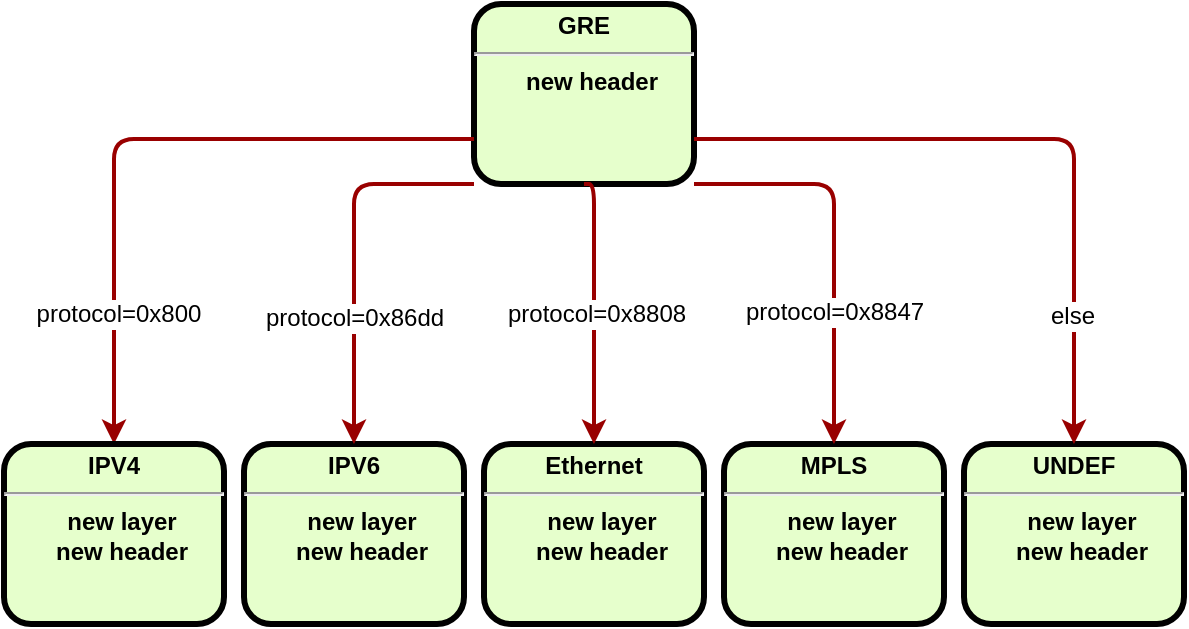 <mxfile version="12.4.7" type="device"><diagram name="Page-1" id="c7558073-3199-34d8-9f00-42111426c3f3"><mxGraphModel dx="1426" dy="658" grid="1" gridSize="10" guides="1" tooltips="1" connect="1" arrows="1" fold="1" page="1" pageScale="1" pageWidth="826" pageHeight="1169" background="#ffffff" math="0" shadow="0"><root><mxCell id="0"/><mxCell id="1" parent="0"/><mxCell id="11" value="&lt;p style=&quot;margin: 4px 0px 0px ; text-align: center&quot;&gt;GRE&lt;/p&gt;&lt;hr&gt;&lt;p style=&quot;margin: 0px ; margin-left: 8px&quot;&gt;&lt;span&gt;new header&lt;/span&gt;&lt;br&gt;&lt;/p&gt;" style="verticalAlign=middle;align=center;overflow=fill;fontSize=12;fontFamily=Helvetica;html=1;rounded=1;fontStyle=1;strokeWidth=3;fillColor=#E6FFCC" parent="1" vertex="1"><mxGeometry x="285.0" y="10" width="110" height="90" as="geometry"/></mxCell><mxCell id="E5p60dvam9qOuimB-l8L-191" value="" style="edgeStyle=elbowEdgeStyle;elbow=horizontal;strokeColor=#990000;strokeWidth=2;exitX=0;exitY=0.75;exitDx=0;exitDy=0;entryX=0.5;entryY=0;entryDx=0;entryDy=0;" parent="1" source="11" target="GrwmZyvemCsYMyXMBbtZ-13" edge="1"><mxGeometry width="100" height="100" relative="1" as="geometry"><mxPoint x="226.5" y="110" as="sourcePoint"/><mxPoint x="133" y="210" as="targetPoint"/><Array as="points"><mxPoint x="105" y="160"/><mxPoint x="95" y="160"/></Array></mxGeometry></mxCell><mxCell id="tusF6CUwy_5dS1aIZuoE-20" value="protocol=0x800" style="text;html=1;align=center;verticalAlign=middle;resizable=0;points=[];labelBackgroundColor=#ffffff;" vertex="1" connectable="0" parent="E5p60dvam9qOuimB-l8L-191"><mxGeometry x="0.608" y="2" relative="1" as="geometry"><mxPoint as="offset"/></mxGeometry></mxCell><mxCell id="tusF6CUwy_5dS1aIZuoE-18" style="edgeStyle=orthogonalEdgeStyle;rounded=0;orthogonalLoop=1;jettySize=auto;html=1;exitX=1;exitY=0.75;exitDx=0;exitDy=0;" edge="1" parent="1" source="GrwmZyvemCsYMyXMBbtZ-13"><mxGeometry relative="1" as="geometry"><mxPoint x="150" y="290" as="targetPoint"/></mxGeometry></mxCell><mxCell id="GrwmZyvemCsYMyXMBbtZ-13" value="&lt;p style=&quot;margin: 4px 0px 0px ; text-align: center&quot;&gt;IPV4&lt;/p&gt;&lt;hr&gt;&lt;p style=&quot;margin: 0px ; margin-left: 8px&quot;&gt;new layer&lt;/p&gt;&lt;p style=&quot;margin: 0px ; margin-left: 8px&quot;&gt;new header&lt;/p&gt;" style="verticalAlign=middle;align=center;overflow=fill;fontSize=12;fontFamily=Helvetica;html=1;rounded=1;fontStyle=1;strokeWidth=3;fillColor=#E6FFCC" parent="1" vertex="1"><mxGeometry x="50.0" y="230" width="110" height="90" as="geometry"/></mxCell><mxCell id="GrwmZyvemCsYMyXMBbtZ-14" value="&lt;p style=&quot;margin: 4px 0px 0px ; text-align: center&quot;&gt;UNDEF&lt;/p&gt;&lt;hr&gt;&lt;p style=&quot;margin: 0px ; margin-left: 8px&quot;&gt;&lt;span&gt;new layer&lt;/span&gt;&lt;/p&gt;&lt;p style=&quot;margin: 0px ; margin-left: 8px&quot;&gt;&lt;span&gt;new header&lt;/span&gt;&lt;br&gt;&lt;/p&gt;&lt;p style=&quot;margin: 0px ; margin-left: 8px&quot;&gt;&lt;br&gt;&lt;/p&gt;" style="verticalAlign=middle;align=center;overflow=fill;fontSize=12;fontFamily=Helvetica;html=1;rounded=1;fontStyle=1;strokeWidth=3;fillColor=#E6FFCC" parent="1" vertex="1"><mxGeometry x="530" y="230" width="110" height="90" as="geometry"/></mxCell><mxCell id="GrwmZyvemCsYMyXMBbtZ-15" value="" style="edgeStyle=elbowEdgeStyle;elbow=horizontal;strokeColor=#990000;strokeWidth=2;exitX=1;exitY=0.75;exitDx=0;exitDy=0;entryX=0.5;entryY=0;entryDx=0;entryDy=0;" parent="1" source="11" target="GrwmZyvemCsYMyXMBbtZ-14" edge="1"><mxGeometry width="100" height="100" relative="1" as="geometry"><mxPoint x="450" y="88" as="sourcePoint"/><mxPoint x="395" y="210" as="targetPoint"/><Array as="points"><mxPoint x="585" y="160"/></Array></mxGeometry></mxCell><mxCell id="tusF6CUwy_5dS1aIZuoE-23" value="else" style="text;html=1;align=center;verticalAlign=middle;resizable=0;points=[];labelBackgroundColor=#ffffff;" vertex="1" connectable="0" parent="GrwmZyvemCsYMyXMBbtZ-15"><mxGeometry x="0.626" y="-1" relative="1" as="geometry"><mxPoint as="offset"/></mxGeometry></mxCell><mxCell id="tusF6CUwy_5dS1aIZuoE-11" value="&lt;p style=&quot;margin: 4px 0px 0px ; text-align: center&quot;&gt;IPV6&lt;/p&gt;&lt;hr&gt;&lt;p style=&quot;margin: 0px ; margin-left: 8px&quot;&gt;new layer&lt;/p&gt;&lt;p style=&quot;margin: 0px ; margin-left: 8px&quot;&gt;new header&lt;/p&gt;" style="verticalAlign=middle;align=center;overflow=fill;fontSize=12;fontFamily=Helvetica;html=1;rounded=1;fontStyle=1;strokeWidth=3;fillColor=#E6FFCC" vertex="1" parent="1"><mxGeometry x="170.0" y="230" width="110" height="90" as="geometry"/></mxCell><mxCell id="tusF6CUwy_5dS1aIZuoE-12" value="&lt;p style=&quot;margin: 4px 0px 0px ; text-align: center&quot;&gt;MPLS&lt;/p&gt;&lt;hr&gt;&lt;p style=&quot;margin: 0px ; margin-left: 8px&quot;&gt;new layer&lt;/p&gt;&lt;p style=&quot;margin: 0px ; margin-left: 8px&quot;&gt;new header&lt;/p&gt;" style="verticalAlign=middle;align=center;overflow=fill;fontSize=12;fontFamily=Helvetica;html=1;rounded=1;fontStyle=1;strokeWidth=3;fillColor=#E6FFCC" vertex="1" parent="1"><mxGeometry x="410.0" y="230" width="110" height="90" as="geometry"/></mxCell><mxCell id="tusF6CUwy_5dS1aIZuoE-13" value="&lt;p style=&quot;margin: 4px 0px 0px ; text-align: center&quot;&gt;Ethernet&lt;/p&gt;&lt;hr&gt;&lt;p style=&quot;margin: 0px ; margin-left: 8px&quot;&gt;new layer&lt;/p&gt;&lt;p style=&quot;margin: 0px ; margin-left: 8px&quot;&gt;new header&lt;/p&gt;" style="verticalAlign=middle;align=center;overflow=fill;fontSize=12;fontFamily=Helvetica;html=1;rounded=1;fontStyle=1;strokeWidth=3;fillColor=#E6FFCC" vertex="1" parent="1"><mxGeometry x="290.0" y="230" width="110" height="90" as="geometry"/></mxCell><mxCell id="tusF6CUwy_5dS1aIZuoE-15" value="" style="edgeStyle=elbowEdgeStyle;elbow=horizontal;strokeColor=#990000;strokeWidth=2;exitX=0;exitY=1;exitDx=0;exitDy=0;entryX=0.5;entryY=0;entryDx=0;entryDy=0;" edge="1" parent="1" source="11" target="tusF6CUwy_5dS1aIZuoE-11"><mxGeometry width="100" height="100" relative="1" as="geometry"><mxPoint x="360" y="120" as="sourcePoint"/><mxPoint x="180" y="232" as="targetPoint"/><Array as="points"><mxPoint x="225" y="180"/><mxPoint x="230" y="170"/><mxPoint x="245" y="170"/></Array></mxGeometry></mxCell><mxCell id="tusF6CUwy_5dS1aIZuoE-21" value="protocol=0x86dd" style="text;html=1;align=center;verticalAlign=middle;resizable=0;points=[];labelBackgroundColor=#ffffff;" vertex="1" connectable="0" parent="tusF6CUwy_5dS1aIZuoE-15"><mxGeometry x="0.337" relative="1" as="geometry"><mxPoint as="offset"/></mxGeometry></mxCell><mxCell id="tusF6CUwy_5dS1aIZuoE-16" value="" style="edgeStyle=elbowEdgeStyle;elbow=horizontal;strokeColor=#990000;strokeWidth=2;exitX=0.5;exitY=1;exitDx=0;exitDy=0;entryX=0.5;entryY=0;entryDx=0;entryDy=0;" edge="1" parent="1" source="11" target="tusF6CUwy_5dS1aIZuoE-13"><mxGeometry width="100" height="100" relative="1" as="geometry"><mxPoint x="295" y="110" as="sourcePoint"/><mxPoint x="275" y="200" as="targetPoint"/><Array as="points"><mxPoint x="345" y="160"/><mxPoint x="340" y="170"/><mxPoint x="350" y="150"/><mxPoint x="340" y="180"/><mxPoint x="375" y="170"/></Array></mxGeometry></mxCell><mxCell id="tusF6CUwy_5dS1aIZuoE-24" value="protocol=0x8808" style="text;html=1;align=center;verticalAlign=middle;resizable=0;points=[];labelBackgroundColor=#ffffff;" vertex="1" connectable="0" parent="tusF6CUwy_5dS1aIZuoE-16"><mxGeometry x="0.037" y="1" relative="1" as="geometry"><mxPoint as="offset"/></mxGeometry></mxCell><mxCell id="tusF6CUwy_5dS1aIZuoE-17" value="" style="edgeStyle=elbowEdgeStyle;elbow=horizontal;strokeColor=#990000;strokeWidth=2;exitX=1;exitY=1;exitDx=0;exitDy=0;entryX=0.5;entryY=0;entryDx=0;entryDy=0;" edge="1" parent="1" source="11" target="tusF6CUwy_5dS1aIZuoE-12"><mxGeometry width="100" height="100" relative="1" as="geometry"><mxPoint x="420" y="120" as="sourcePoint"/><mxPoint x="455" y="250" as="targetPoint"/><Array as="points"><mxPoint x="465" y="160"/><mxPoint x="515" y="160"/></Array></mxGeometry></mxCell><mxCell id="tusF6CUwy_5dS1aIZuoE-22" value="protocol=0x8847" style="text;html=1;align=center;verticalAlign=middle;resizable=0;points=[];labelBackgroundColor=#ffffff;" vertex="1" connectable="0" parent="tusF6CUwy_5dS1aIZuoE-17"><mxGeometry x="0.34" relative="1" as="geometry"><mxPoint as="offset"/></mxGeometry></mxCell></root></mxGraphModel></diagram></mxfile>